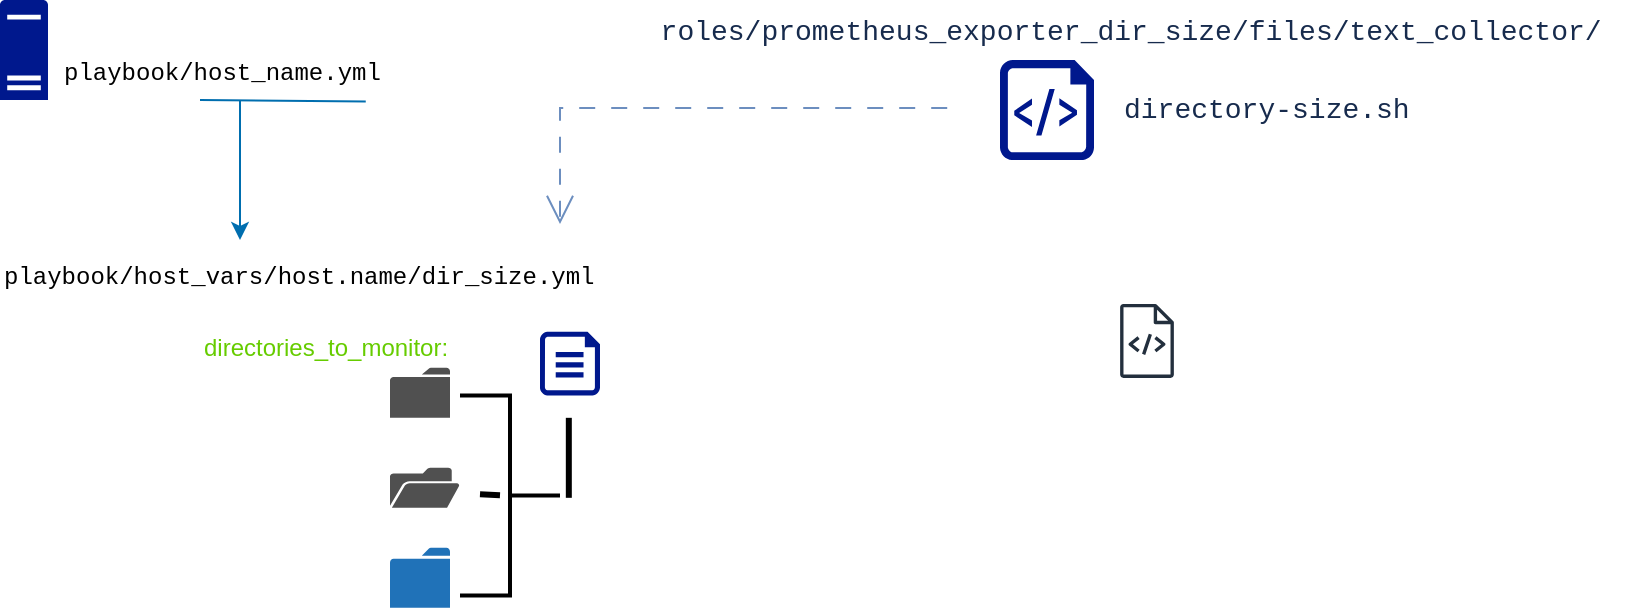 <mxfile version="24.6.4" type="github">
  <diagram name="Page-1" id="HYofu469Ok2oPQixLi18">
    <mxGraphModel dx="2440" dy="1366" grid="1" gridSize="10" guides="1" tooltips="1" connect="1" arrows="1" fold="1" page="1" pageScale="1" pageWidth="827" pageHeight="1169" math="0" shadow="0">
      <root>
        <mxCell id="0" />
        <mxCell id="1" parent="0" />
        <mxCell id="WQhL-T7OeGWusMz7-_pZ-56" value="" style="sketch=0;pointerEvents=1;shadow=0;dashed=0;html=1;strokeColor=none;fillColor=#505050;labelPosition=center;verticalLabelPosition=bottom;verticalAlign=top;outlineConnect=0;align=center;shape=mxgraph.office.concepts.folder;" vertex="1" parent="1">
          <mxGeometry x="205" y="191.91" width="30" height="25" as="geometry" />
        </mxCell>
        <mxCell id="WQhL-T7OeGWusMz7-_pZ-57" value="" style="sketch=0;pointerEvents=1;shadow=0;dashed=0;html=1;strokeColor=none;fillColor=#505050;labelPosition=center;verticalLabelPosition=bottom;verticalAlign=top;outlineConnect=0;align=center;shape=mxgraph.office.concepts.folder_open;" vertex="1" parent="1">
          <mxGeometry x="205" y="241.91" width="35" height="20" as="geometry" />
        </mxCell>
        <mxCell id="WQhL-T7OeGWusMz7-_pZ-58" value="" style="sketch=0;pointerEvents=1;shadow=0;dashed=0;html=1;strokeColor=none;labelPosition=center;verticalLabelPosition=bottom;verticalAlign=top;outlineConnect=0;align=center;shape=mxgraph.office.concepts.folder;fillColor=#2072B8;" vertex="1" parent="1">
          <mxGeometry x="205" y="281.91" width="30" height="30" as="geometry" />
        </mxCell>
        <mxCell id="WQhL-T7OeGWusMz7-_pZ-59" value="" style="sketch=0;aspect=fixed;pointerEvents=1;shadow=0;dashed=0;html=1;strokeColor=none;labelPosition=center;verticalLabelPosition=bottom;verticalAlign=top;align=center;fillColor=#00188D;shape=mxgraph.azure.file" vertex="1" parent="1">
          <mxGeometry x="280" y="173.82" width="30" height="31.91" as="geometry" />
        </mxCell>
        <UserObject label="&lt;pre&gt;&lt;font face=&quot;Courier New&quot;&gt;playbook/host_vars/host.name/dir_size.yml&lt;/font&gt;&lt;/pre&gt;" link="playbook/host_vars/host.name/dir_size.yml" id="WQhL-T7OeGWusMz7-_pZ-60">
          <mxCell style="text;whiteSpace=wrap;html=1;" vertex="1" parent="1">
            <mxGeometry x="10" y="120" width="260" height="40" as="geometry" />
          </mxCell>
        </UserObject>
        <mxCell id="WQhL-T7OeGWusMz7-_pZ-63" value="" style="strokeWidth=2;html=1;shape=mxgraph.flowchart.annotation_2;align=left;labelPosition=right;pointerEvents=1;rotation=-180;" vertex="1" parent="1">
          <mxGeometry x="240" y="205.73" width="50" height="100" as="geometry" />
        </mxCell>
        <mxCell id="WQhL-T7OeGWusMz7-_pZ-65" value="" style="endArrow=none;html=1;rounded=0;strokeWidth=3;" edge="1" parent="1">
          <mxGeometry width="50" height="50" relative="1" as="geometry">
            <mxPoint x="250" y="255.14" as="sourcePoint" />
            <mxPoint x="260" y="255.64" as="targetPoint" />
          </mxGeometry>
        </mxCell>
        <mxCell id="WQhL-T7OeGWusMz7-_pZ-66" value="&lt;font color=&quot;#66cc00&quot;&gt;directories_to_monitor:&lt;/font&gt;" style="text;whiteSpace=wrap;html=1;" vertex="1" parent="1">
          <mxGeometry x="110" y="167.64" width="160" height="44.27" as="geometry" />
        </mxCell>
        <mxCell id="WQhL-T7OeGWusMz7-_pZ-67" value="" style="endArrow=none;html=1;rounded=0;strokeWidth=3;" edge="1" parent="1">
          <mxGeometry width="50" height="50" relative="1" as="geometry">
            <mxPoint x="294.41" y="256.91" as="sourcePoint" />
            <mxPoint x="294.41" y="216.91" as="targetPoint" />
            <Array as="points" />
          </mxGeometry>
        </mxCell>
        <mxCell id="WQhL-T7OeGWusMz7-_pZ-68" value="" style="sketch=0;aspect=fixed;pointerEvents=1;shadow=0;dashed=0;html=1;strokeColor=none;labelPosition=center;verticalLabelPosition=bottom;verticalAlign=top;align=center;fillColor=#00188D;shape=mxgraph.azure.script_file" vertex="1" parent="1">
          <mxGeometry x="510" y="38" width="47" height="50" as="geometry" />
        </mxCell>
        <mxCell id="WQhL-T7OeGWusMz7-_pZ-69" value="&lt;code style=&quot;font-family: SFMono-Medium, &amp;quot;SF Mono&amp;quot;, &amp;quot;Segoe UI Mono&amp;quot;, &amp;quot;Roboto Mono&amp;quot;, &amp;quot;Ubuntu Mono&amp;quot;, Menlo, Courier, monospace; color: rgb(23, 43, 77); font-size: 14px; text-align: start; text-wrap: wrap; background-color: rgb(255, 255, 255);&quot;&gt;roles/prometheus_exporter_dir_size/files/text_collector/&lt;/code&gt;&lt;span style=&quot;color: rgb(23, 43, 77); font-family: -apple-system, &amp;quot;system-ui&amp;quot;, &amp;quot;Segoe UI&amp;quot;, Roboto, Oxygen, Ubuntu, &amp;quot;Fira Sans&amp;quot;, &amp;quot;Droid Sans&amp;quot;, &amp;quot;Helvetica Neue&amp;quot;, sans-serif; font-size: 14px; text-align: start; text-wrap: wrap; background-color: rgb(255, 255, 255);&quot;&gt;&amp;nbsp;&lt;/span&gt;" style="text;html=1;align=center;verticalAlign=middle;resizable=0;points=[];autosize=1;strokeColor=none;fillColor=none;" vertex="1" parent="1">
          <mxGeometry x="327" y="8" width="500" height="30" as="geometry" />
        </mxCell>
        <UserObject label="&lt;span style=&quot;color: rgb(23, 43, 77); font-family: SFMono-Medium, &amp;quot;SF Mono&amp;quot;, &amp;quot;Segoe UI Mono&amp;quot;, &amp;quot;Roboto Mono&amp;quot;, &amp;quot;Ubuntu Mono&amp;quot;, Menlo, Courier, monospace; font-size: 14px; font-style: normal; font-variant-ligatures: normal; font-variant-caps: normal; font-weight: 400; letter-spacing: normal; orphans: 2; text-align: start; text-indent: 0px; text-transform: none; widows: 2; word-spacing: 0px; -webkit-text-stroke-width: 0px; white-space: normal; background-color: rgb(255, 255, 255); text-decoration-thickness: initial; text-decoration-style: initial; text-decoration-color: initial; display: inline !important; float: none;&quot;&gt;directory-size.sh&lt;/span&gt;" link="&lt;span style=&quot;color: rgb(23, 43, 77); font-family: SFMono-Medium, &amp;quot;SF Mono&amp;quot;, &amp;quot;Segoe UI Mono&amp;quot;, &amp;quot;Roboto Mono&amp;quot;, &amp;quot;Ubuntu Mono&amp;quot;, Menlo, Courier, monospace; font-size: 14px; font-style: normal; font-variant-ligatures: normal; font-variant-caps: normal; font-weight: 400; letter-spacing: normal; orphans: 2; text-align: start; text-indent: 0px; text-transform: none; widows: 2; word-spacing: 0px; -webkit-text-stroke-width: 0px; white-space: normal; background-color: rgb(255, 255, 255); text-decoration-thickness: initial; text-decoration-style: initial; text-decoration-color: initial; display: inline !important; float: none;&quot;&gt;directory-size.sh&lt;/span&gt;" id="WQhL-T7OeGWusMz7-_pZ-70">
          <mxCell style="text;whiteSpace=wrap;html=1;" vertex="1" parent="1">
            <mxGeometry x="570" y="48" width="180" height="40" as="geometry" />
          </mxCell>
        </UserObject>
        <mxCell id="WQhL-T7OeGWusMz7-_pZ-71" value="" style="endArrow=open;endFill=1;endSize=12;html=1;rounded=0;flowAnimation=1;fillColor=#dae8fc;strokeColor=#6c8ebf;" edge="1" parent="1">
          <mxGeometry width="160" relative="1" as="geometry">
            <mxPoint x="490" y="62" as="sourcePoint" />
            <mxPoint x="290" y="120" as="targetPoint" />
            <Array as="points">
              <mxPoint x="290" y="62" />
            </Array>
          </mxGeometry>
        </mxCell>
        <mxCell id="WQhL-T7OeGWusMz7-_pZ-73" value="" style="sketch=0;aspect=fixed;pointerEvents=1;shadow=0;dashed=0;html=1;strokeColor=none;labelPosition=center;verticalLabelPosition=bottom;verticalAlign=top;align=center;fillColor=#00188D;shape=mxgraph.mscae.enterprise.server_generic" vertex="1" parent="1">
          <mxGeometry x="10" y="8" width="24" height="50" as="geometry" />
        </mxCell>
        <UserObject label="&lt;pre&gt;&lt;font face=&quot;Courier New&quot;&gt;playbook/host_name.yml&lt;/font&gt;&lt;/pre&gt;" link="playbook/host_vars/host.name/dir_size.yml" id="WQhL-T7OeGWusMz7-_pZ-74">
          <mxCell style="text;whiteSpace=wrap;html=1;" vertex="1" parent="1">
            <mxGeometry x="40" y="18" width="260" height="40" as="geometry" />
          </mxCell>
        </UserObject>
        <mxCell id="WQhL-T7OeGWusMz7-_pZ-77" value="" style="endArrow=classic;html=1;rounded=0;fillColor=#1ba1e2;strokeColor=#006EAF;" edge="1" parent="1">
          <mxGeometry width="50" height="50" relative="1" as="geometry">
            <mxPoint x="130" y="58" as="sourcePoint" />
            <mxPoint x="130" y="128" as="targetPoint" />
            <Array as="points">
              <mxPoint x="130" y="98" />
            </Array>
          </mxGeometry>
        </mxCell>
        <mxCell id="WQhL-T7OeGWusMz7-_pZ-78" value="" style="endArrow=none;html=1;rounded=0;fillColor=#1ba1e2;strokeColor=#006EAF;entryX=0.588;entryY=1.018;entryDx=0;entryDy=0;entryPerimeter=0;" edge="1" parent="1" target="WQhL-T7OeGWusMz7-_pZ-74">
          <mxGeometry width="50" height="50" relative="1" as="geometry">
            <mxPoint x="110" y="58" as="sourcePoint" />
            <mxPoint x="180" y="58" as="targetPoint" />
          </mxGeometry>
        </mxCell>
        <mxCell id="WQhL-T7OeGWusMz7-_pZ-79" value="" style="sketch=0;outlineConnect=0;fontColor=#232F3E;gradientColor=none;fillColor=#232F3D;strokeColor=none;dashed=0;verticalLabelPosition=bottom;verticalAlign=top;align=center;html=1;fontSize=12;fontStyle=0;aspect=fixed;pointerEvents=1;shape=mxgraph.aws4.source_code;" vertex="1" parent="1">
          <mxGeometry x="570" y="160" width="27" height="36.95" as="geometry" />
        </mxCell>
      </root>
    </mxGraphModel>
  </diagram>
</mxfile>
